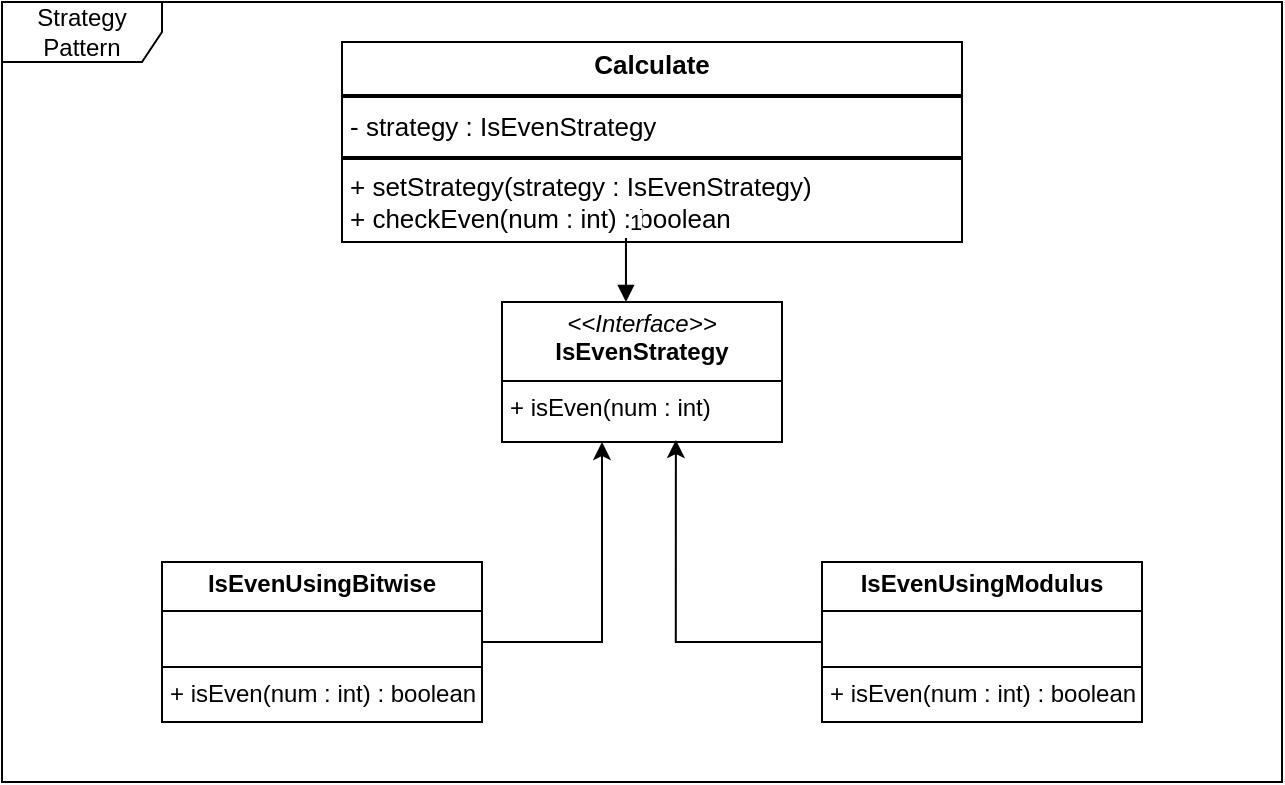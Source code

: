 <mxfile version="26.0.9">
  <diagram name="Page-1" id="c4acf3e9-155e-7222-9cf6-157b1a14988f">
    <mxGraphModel dx="1026" dy="743" grid="1" gridSize="10" guides="1" tooltips="1" connect="1" arrows="1" fold="1" page="1" pageScale="1" pageWidth="850" pageHeight="1100" background="none" math="0" shadow="0">
      <root>
        <mxCell id="0" />
        <mxCell id="1" parent="0" />
        <mxCell id="45eMkRPEJw8yJtGch2Ao-31" value="&lt;p style=&quot;margin:0px;margin-top:4px;text-align:center;&quot;&gt;&lt;b&gt;Calculate&lt;/b&gt;&lt;/p&gt;&lt;hr style=&quot;border-style:solid;&quot;&gt;&lt;p style=&quot;margin:0px;margin-left:4px;&quot;&gt;- strategy : IsEvenStrategy&lt;/p&gt;&lt;hr style=&quot;border-style:solid;&quot;&gt;&lt;p style=&quot;margin:0px;margin-left:4px;&quot;&gt;+ setStrategy(strategy : IsEvenStrategy)&lt;/p&gt;&lt;p style=&quot;margin:0px;margin-left:4px;&quot;&gt;+ checkEven(num : int) : boolean&lt;/p&gt;" style="verticalAlign=top;align=left;overflow=fill;html=1;whiteSpace=wrap;fontSize=13;" vertex="1" parent="1">
          <mxGeometry x="230" y="20" width="310" height="100" as="geometry" />
        </mxCell>
        <mxCell id="45eMkRPEJw8yJtGch2Ao-32" value="&lt;p style=&quot;margin:0px;margin-top:4px;text-align:center;&quot;&gt;&lt;i&gt;&amp;lt;&amp;lt;Interface&amp;gt;&amp;gt;&lt;/i&gt;&lt;br&gt;&lt;b&gt;IsEvenStrategy&lt;/b&gt;&lt;/p&gt;&lt;hr size=&quot;1&quot; style=&quot;border-style:solid;&quot;&gt;&lt;p style=&quot;margin:0px;margin-left:4px;&quot;&gt;&lt;span style=&quot;background-color: transparent; color: light-dark(rgb(0, 0, 0), rgb(255, 255, 255));&quot;&gt;+ isEven(num : int)&lt;/span&gt;&lt;br&gt;&lt;/p&gt;" style="verticalAlign=top;align=left;overflow=fill;html=1;whiteSpace=wrap;" vertex="1" parent="1">
          <mxGeometry x="310" y="150" width="140" height="70" as="geometry" />
        </mxCell>
        <mxCell id="45eMkRPEJw8yJtGch2Ao-35" value="" style="endArrow=block;endFill=1;html=1;edgeStyle=orthogonalEdgeStyle;align=left;verticalAlign=top;rounded=0;exitX=0.458;exitY=0.98;exitDx=0;exitDy=0;exitPerimeter=0;" edge="1" parent="1" source="45eMkRPEJw8yJtGch2Ao-31" target="45eMkRPEJw8yJtGch2Ao-32">
          <mxGeometry x="-1" relative="1" as="geometry">
            <mxPoint x="330" y="370" as="sourcePoint" />
            <mxPoint x="372" y="220" as="targetPoint" />
            <Array as="points">
              <mxPoint x="372" y="160" />
              <mxPoint x="372" y="160" />
            </Array>
          </mxGeometry>
        </mxCell>
        <mxCell id="45eMkRPEJw8yJtGch2Ao-36" value="1" style="edgeLabel;resizable=0;html=1;align=left;verticalAlign=bottom;" connectable="0" vertex="1" parent="45eMkRPEJw8yJtGch2Ao-35">
          <mxGeometry x="-1" relative="1" as="geometry" />
        </mxCell>
        <mxCell id="45eMkRPEJw8yJtGch2Ao-40" style="edgeStyle=orthogonalEdgeStyle;rounded=0;orthogonalLoop=1;jettySize=auto;html=1;" edge="1" parent="1" source="45eMkRPEJw8yJtGch2Ao-38" target="45eMkRPEJw8yJtGch2Ao-32">
          <mxGeometry relative="1" as="geometry">
            <Array as="points">
              <mxPoint x="360" y="320" />
            </Array>
          </mxGeometry>
        </mxCell>
        <mxCell id="45eMkRPEJw8yJtGch2Ao-38" value="&lt;p style=&quot;margin:0px;margin-top:4px;text-align:center;&quot;&gt;&lt;b&gt;IsEvenUsingBitwise&lt;/b&gt;&lt;/p&gt;&lt;hr size=&quot;1&quot; style=&quot;border-style:solid;&quot;&gt;&lt;p style=&quot;margin:0px;margin-left:4px;&quot;&gt;&lt;br&gt;&lt;/p&gt;&lt;hr size=&quot;1&quot; style=&quot;border-style:solid;&quot;&gt;&lt;p style=&quot;margin:0px;margin-left:4px;&quot;&gt;+ isEven(num : int) : boolean&lt;br&gt;&lt;/p&gt;" style="verticalAlign=top;align=left;overflow=fill;html=1;whiteSpace=wrap;" vertex="1" parent="1">
          <mxGeometry x="140" y="280" width="160" height="80" as="geometry" />
        </mxCell>
        <mxCell id="45eMkRPEJw8yJtGch2Ao-39" value="&lt;p style=&quot;margin:0px;margin-top:4px;text-align:center;&quot;&gt;&lt;b&gt;IsEvenUsingModulus&lt;/b&gt;&lt;/p&gt;&lt;hr size=&quot;1&quot; style=&quot;border-style:solid;&quot;&gt;&lt;p style=&quot;margin:0px;margin-left:4px;&quot;&gt;&lt;br&gt;&lt;/p&gt;&lt;hr size=&quot;1&quot; style=&quot;border-style:solid;&quot;&gt;&lt;p style=&quot;margin:0px;margin-left:4px;&quot;&gt;+ isEven(num : int) : boolean&lt;br&gt;&lt;/p&gt;" style="verticalAlign=top;align=left;overflow=fill;html=1;whiteSpace=wrap;" vertex="1" parent="1">
          <mxGeometry x="470" y="280" width="160" height="80" as="geometry" />
        </mxCell>
        <mxCell id="45eMkRPEJw8yJtGch2Ao-41" style="edgeStyle=orthogonalEdgeStyle;rounded=0;orthogonalLoop=1;jettySize=auto;html=1;entryX=0.621;entryY=0.986;entryDx=0;entryDy=0;entryPerimeter=0;" edge="1" parent="1" source="45eMkRPEJw8yJtGch2Ao-39" target="45eMkRPEJw8yJtGch2Ao-32">
          <mxGeometry relative="1" as="geometry" />
        </mxCell>
        <mxCell id="45eMkRPEJw8yJtGch2Ao-44" value="Strategy Pattern" style="shape=umlFrame;whiteSpace=wrap;html=1;pointerEvents=0;width=80;height=30;" vertex="1" parent="1">
          <mxGeometry x="60" width="640" height="390" as="geometry" />
        </mxCell>
      </root>
    </mxGraphModel>
  </diagram>
</mxfile>
